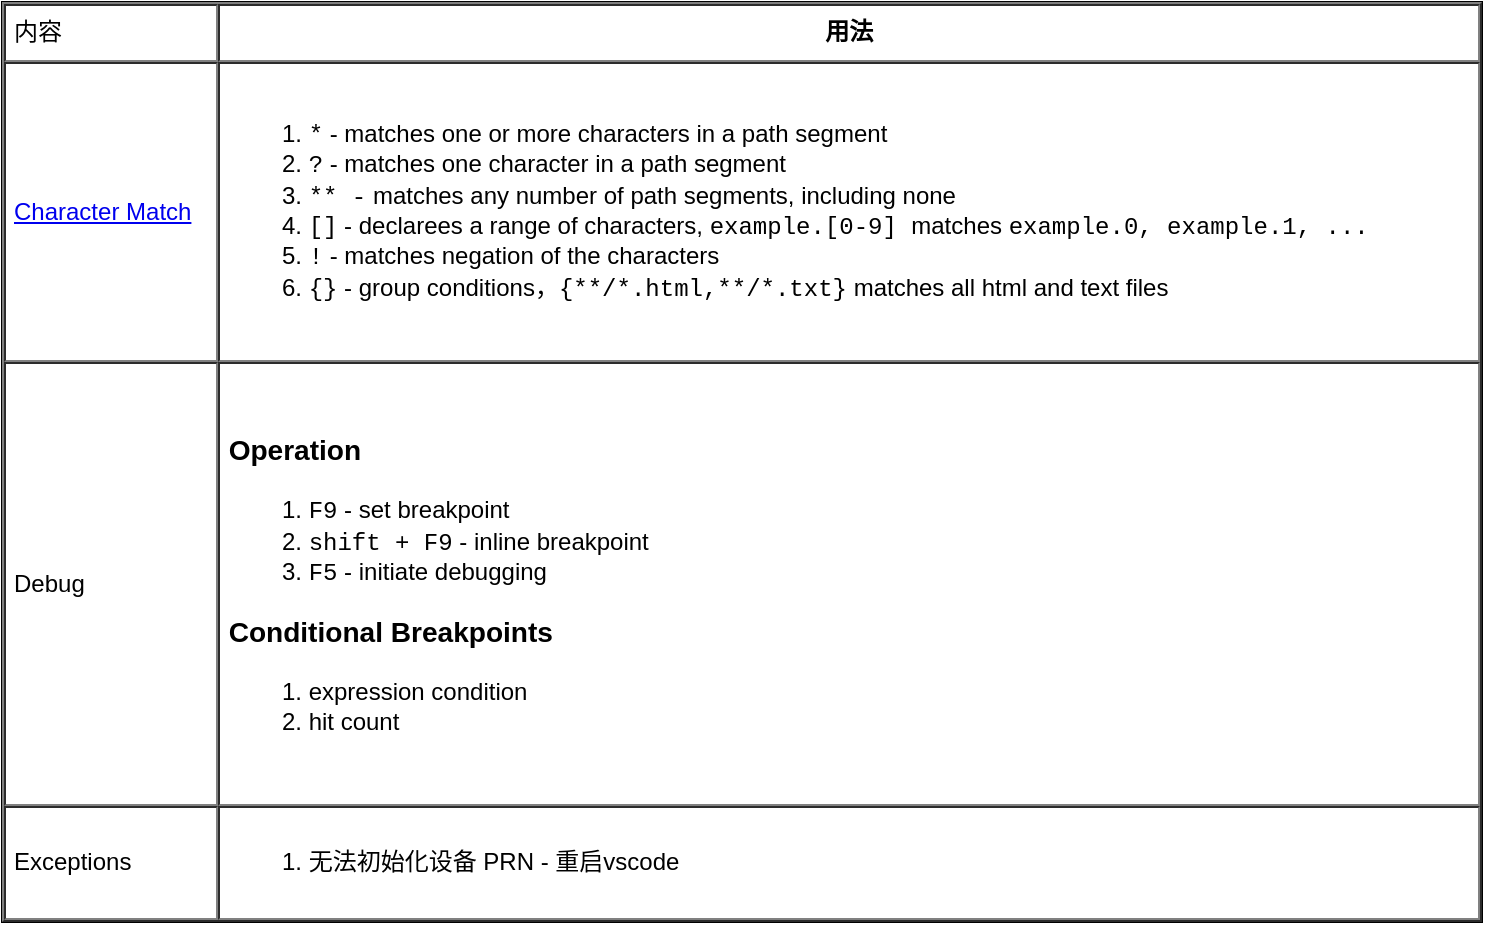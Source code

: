 <mxfile version="13.1.3">
    <diagram id="M3drq7hlUULywe45jObz" name="Editor">
        <mxGraphModel dx="590" dy="298" grid="1" gridSize="10" guides="1" tooltips="1" connect="1" arrows="1" fold="1" page="1" pageScale="1" pageWidth="827" pageHeight="1169" math="0" shadow="0">
            <root>
                <mxCell id="x_8myAfqVJ25dmq6xGWm-0"/>
                <mxCell id="x_8myAfqVJ25dmq6xGWm-1" parent="x_8myAfqVJ25dmq6xGWm-0"/>
                <mxCell id="1WV5k62e5-HMiqpn4Q07-0" value="&lt;table cellpadding=&quot;4&quot; cellspacing=&quot;0&quot; border=&quot;1&quot; style=&quot;font-size: 1em ; width: 100% ; height: 100%&quot;&gt;&lt;tbody&gt;&lt;tr&gt;&lt;td&gt;内容&lt;/td&gt;&lt;th style=&quot;text-align: center&quot;&gt;用法&lt;/th&gt;&lt;/tr&gt;&lt;tr&gt;&lt;td&gt;&lt;a href=&quot;https://code.visualstudio.com/docs/editor/codebasics#_search-across-files&quot;&gt;Character Match&lt;/a&gt;&lt;/td&gt;&lt;td&gt;&lt;ol&gt;&lt;li&gt;&lt;font face=&quot;Courier New&quot;&gt;*&lt;/font&gt; - matches one or more characters in a path segment&lt;/li&gt;&lt;li&gt;&lt;font face=&quot;Courier New&quot;&gt;?&lt;/font&gt; -&amp;nbsp;matches one character in a path segment&lt;/li&gt;&lt;li&gt;&lt;font face=&quot;Courier New&quot;&gt;** -&lt;/font&gt;&amp;nbsp;matches any number of path segments, including none&lt;/li&gt;&lt;li&gt;&lt;font face=&quot;Courier New&quot; style=&quot;font-size: 1em&quot;&gt;[]&lt;/font&gt;&lt;span style=&quot;font-size: 1em&quot;&gt; - declarees a range of characters, &lt;/span&gt;&lt;font face=&quot;Courier New&quot; style=&quot;font-size: 1em&quot;&gt;example.[0-9] &lt;/font&gt;&lt;span style=&quot;font-size: 1em&quot;&gt;matches &lt;/span&gt;&lt;font face=&quot;Courier New&quot; style=&quot;font-size: 1em&quot;&gt;example.0, example.1, ...&lt;/font&gt;&lt;br&gt;&lt;/li&gt;&lt;li&gt;&lt;font face=&quot;Courier New&quot;&gt;!&lt;/font&gt; - matches negation of the characters&lt;/li&gt;&lt;li&gt;&lt;font face=&quot;Courier New&quot; style=&quot;font-size: 1em&quot;&gt;{}&lt;/font&gt;&lt;span style=&quot;font-size: 1em&quot;&gt; - group conditions，&lt;/span&gt;&lt;font face=&quot;Courier New&quot; style=&quot;font-size: 1em&quot;&gt;{**/*.html,**/*.txt}&lt;/font&gt;&lt;span style=&quot;font-size: 1em&quot;&gt; matches all html and text files&lt;/span&gt;&lt;/li&gt;&lt;/ol&gt;&lt;/td&gt;&lt;/tr&gt;&lt;tr&gt;&lt;td&gt;Debug&lt;/td&gt;&lt;td&gt;&lt;h3&gt;Operation&lt;/h3&gt;&lt;ol&gt;&lt;li&gt;&lt;font face=&quot;Courier New&quot;&gt;F9&lt;/font&gt; - set breakpoint&lt;/li&gt;&lt;li&gt;&lt;font face=&quot;Courier New&quot;&gt;shift + F9&lt;/font&gt; - inline breakpoint&lt;/li&gt;&lt;li&gt;&lt;font face=&quot;Courier New&quot;&gt;F5&lt;/font&gt; - initiate debugging&lt;/li&gt;&lt;/ol&gt;&lt;h3&gt;Conditional Breakpoints&lt;/h3&gt;&lt;div&gt;&lt;ol&gt;&lt;li&gt;expression condition&lt;/li&gt;&lt;li&gt;hit count&lt;/li&gt;&lt;/ol&gt;&lt;/div&gt;&lt;/td&gt;&lt;/tr&gt;&lt;tr&gt;&lt;td&gt;Exceptions&lt;/td&gt;&lt;td&gt;&lt;ol&gt;&lt;li&gt;无法初始化设备 PRN - 重启vscode&lt;/li&gt;&lt;/ol&gt;&lt;/td&gt;&lt;/tr&gt;&lt;/tbody&gt;&lt;/table&gt; " style="verticalAlign=top;align=left;overflow=fill;fontSize=12;fontFamily=Helvetica;html=1" parent="x_8myAfqVJ25dmq6xGWm-1" vertex="1">
                    <mxGeometry x="10" y="10" width="740" height="460" as="geometry"/>
                </mxCell>
            </root>
        </mxGraphModel>
    </diagram>
</mxfile>